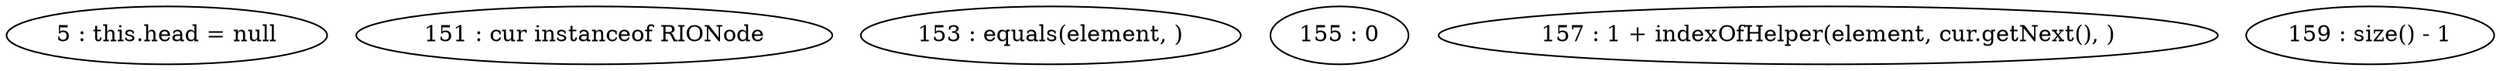digraph G {
"5 : this.head = null"
"151 : cur instanceof RIONode"
"153 : equals(element, )"
"155 : 0"
"157 : 1 + indexOfHelper(element, cur.getNext(), )"
"159 : size() - 1"
}